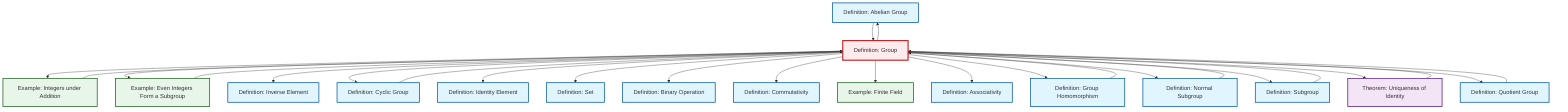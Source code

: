 graph TD
    classDef definition fill:#e1f5fe,stroke:#01579b,stroke-width:2px
    classDef theorem fill:#f3e5f5,stroke:#4a148c,stroke-width:2px
    classDef axiom fill:#fff3e0,stroke:#e65100,stroke-width:2px
    classDef example fill:#e8f5e9,stroke:#1b5e20,stroke-width:2px
    classDef current fill:#ffebee,stroke:#b71c1c,stroke-width:3px
    def-inverse-element["Definition: Inverse Element"]:::definition
    def-abelian-group["Definition: Abelian Group"]:::definition
    def-associativity["Definition: Associativity"]:::definition
    def-normal-subgroup["Definition: Normal Subgroup"]:::definition
    def-group["Definition: Group"]:::definition
    def-quotient-group["Definition: Quotient Group"]:::definition
    def-identity-element["Definition: Identity Element"]:::definition
    ex-finite-field["Example: Finite Field"]:::example
    def-binary-operation["Definition: Binary Operation"]:::definition
    def-cyclic-group["Definition: Cyclic Group"]:::definition
    ex-integers-addition["Example: Integers under Addition"]:::example
    def-homomorphism["Definition: Group Homomorphism"]:::definition
    def-subgroup["Definition: Subgroup"]:::definition
    thm-unique-identity["Theorem: Uniqueness of Identity"]:::theorem
    def-set["Definition: Set"]:::definition
    def-commutativity["Definition: Commutativity"]:::definition
    ex-even-integers-subgroup["Example: Even Integers Form a Subgroup"]:::example
    def-cyclic-group --> def-group
    def-subgroup --> def-group
    def-group --> ex-integers-addition
    def-group --> ex-even-integers-subgroup
    def-group --> def-abelian-group
    def-group --> def-inverse-element
    thm-unique-identity --> def-group
    def-normal-subgroup --> def-group
    def-group --> def-cyclic-group
    def-abelian-group --> def-group
    def-group --> def-identity-element
    def-group --> def-set
    def-group --> def-binary-operation
    def-group --> def-commutativity
    def-quotient-group --> def-group
    def-group --> ex-finite-field
    def-group --> def-associativity
    ex-integers-addition --> def-group
    def-group --> def-homomorphism
    def-group --> def-normal-subgroup
    ex-even-integers-subgroup --> def-group
    def-group --> def-subgroup
    def-group --> thm-unique-identity
    def-group --> def-quotient-group
    def-homomorphism --> def-group
    class def-group current